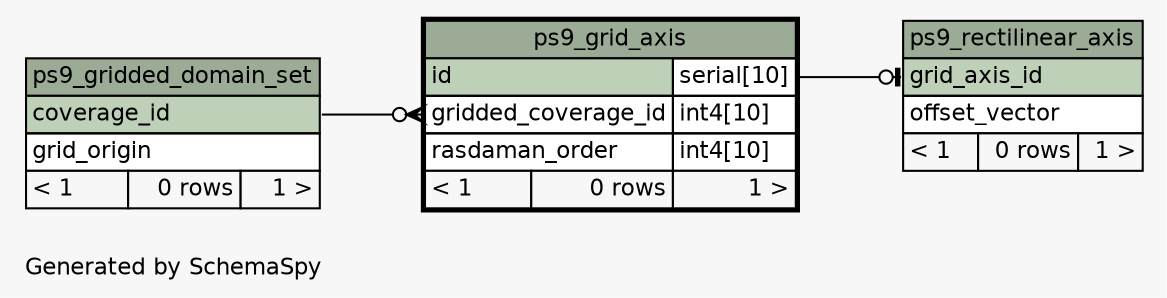 // dot 2.26.3 on Linux 3.2.0-2-amd64
// SchemaSpy rev 590
digraph "oneDegreeRelationshipsDiagram" {
  graph [
    rankdir="RL"
    bgcolor="#f7f7f7"
    label="\nGenerated by SchemaSpy"
    labeljust="l"
    nodesep="0.18"
    ranksep="0.46"
    fontname="Helvetica"
    fontsize="11"
  ];
  node [
    fontname="Helvetica"
    fontsize="11"
    shape="plaintext"
  ];
  edge [
    arrowsize="0.8"
  ];
  "ps9_grid_axis":"gridded_coverage_id":w -> "ps9_gridded_domain_set":"coverage_id":e [arrowhead=none dir=back arrowtail=crowodot];
  "ps9_rectilinear_axis":"grid_axis_id":w -> "ps9_grid_axis":"id.type":e [arrowhead=none dir=back arrowtail=teeodot];
  "ps9_grid_axis" [
    label=<
    <TABLE BORDER="2" CELLBORDER="1" CELLSPACING="0" BGCOLOR="#ffffff">
      <TR><TD COLSPAN="3" BGCOLOR="#9bab96" ALIGN="CENTER">ps9_grid_axis</TD></TR>
      <TR><TD PORT="id" COLSPAN="2" BGCOLOR="#bed1b8" ALIGN="LEFT">id</TD><TD PORT="id.type" ALIGN="LEFT">serial[10]</TD></TR>
      <TR><TD PORT="gridded_coverage_id" COLSPAN="2" ALIGN="LEFT">gridded_coverage_id</TD><TD PORT="gridded_coverage_id.type" ALIGN="LEFT">int4[10]</TD></TR>
      <TR><TD PORT="rasdaman_order" COLSPAN="2" ALIGN="LEFT">rasdaman_order</TD><TD PORT="rasdaman_order.type" ALIGN="LEFT">int4[10]</TD></TR>
      <TR><TD ALIGN="LEFT" BGCOLOR="#f7f7f7">&lt; 1</TD><TD ALIGN="RIGHT" BGCOLOR="#f7f7f7">0 rows</TD><TD ALIGN="RIGHT" BGCOLOR="#f7f7f7">1 &gt;</TD></TR>
    </TABLE>>
    URL="ps9_grid_axis.html"
    tooltip="ps9_grid_axis"
  ];
  "ps9_gridded_domain_set" [
    label=<
    <TABLE BORDER="0" CELLBORDER="1" CELLSPACING="0" BGCOLOR="#ffffff">
      <TR><TD COLSPAN="3" BGCOLOR="#9bab96" ALIGN="CENTER">ps9_gridded_domain_set</TD></TR>
      <TR><TD PORT="coverage_id" COLSPAN="3" BGCOLOR="#bed1b8" ALIGN="LEFT">coverage_id</TD></TR>
      <TR><TD PORT="grid_origin" COLSPAN="3" ALIGN="LEFT">grid_origin</TD></TR>
      <TR><TD ALIGN="LEFT" BGCOLOR="#f7f7f7">&lt; 1</TD><TD ALIGN="RIGHT" BGCOLOR="#f7f7f7">0 rows</TD><TD ALIGN="RIGHT" BGCOLOR="#f7f7f7">1 &gt;</TD></TR>
    </TABLE>>
    URL="ps9_gridded_domain_set.html"
    tooltip="ps9_gridded_domain_set"
  ];
  "ps9_rectilinear_axis" [
    label=<
    <TABLE BORDER="0" CELLBORDER="1" CELLSPACING="0" BGCOLOR="#ffffff">
      <TR><TD COLSPAN="3" BGCOLOR="#9bab96" ALIGN="CENTER">ps9_rectilinear_axis</TD></TR>
      <TR><TD PORT="grid_axis_id" COLSPAN="3" BGCOLOR="#bed1b8" ALIGN="LEFT">grid_axis_id</TD></TR>
      <TR><TD PORT="offset_vector" COLSPAN="3" ALIGN="LEFT">offset_vector</TD></TR>
      <TR><TD ALIGN="LEFT" BGCOLOR="#f7f7f7">&lt; 1</TD><TD ALIGN="RIGHT" BGCOLOR="#f7f7f7">0 rows</TD><TD ALIGN="RIGHT" BGCOLOR="#f7f7f7">1 &gt;</TD></TR>
    </TABLE>>
    URL="ps9_rectilinear_axis.html"
    tooltip="ps9_rectilinear_axis"
  ];
}
